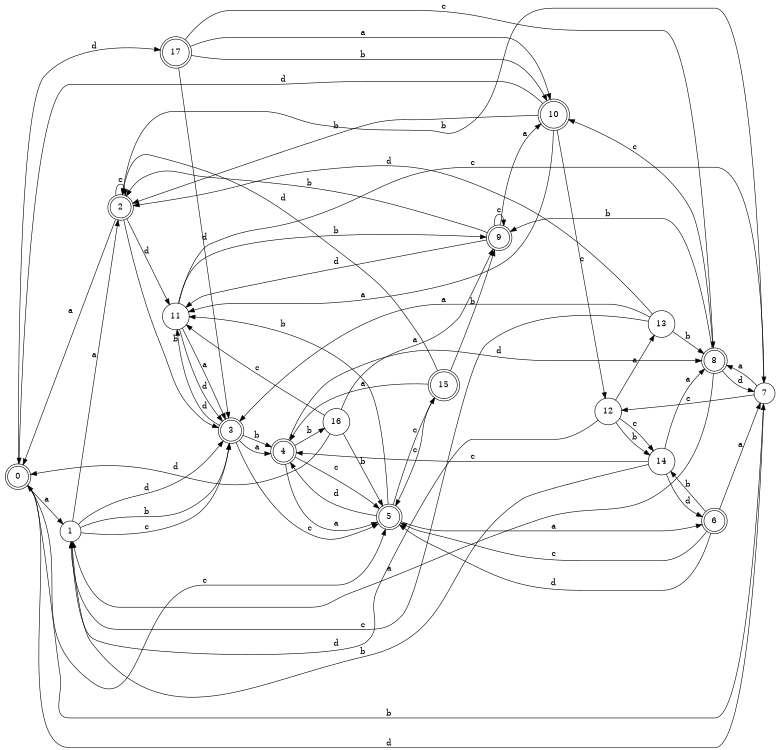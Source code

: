 digraph n15_1 {
__start0 [label="" shape="none"];

rankdir=LR;
size="8,5";

s0 [style="rounded,filled", color="black", fillcolor="white" shape="doublecircle", label="0"];
s1 [style="filled", color="black", fillcolor="white" shape="circle", label="1"];
s2 [style="rounded,filled", color="black", fillcolor="white" shape="doublecircle", label="2"];
s3 [style="rounded,filled", color="black", fillcolor="white" shape="doublecircle", label="3"];
s4 [style="rounded,filled", color="black", fillcolor="white" shape="doublecircle", label="4"];
s5 [style="rounded,filled", color="black", fillcolor="white" shape="doublecircle", label="5"];
s6 [style="rounded,filled", color="black", fillcolor="white" shape="doublecircle", label="6"];
s7 [style="filled", color="black", fillcolor="white" shape="circle", label="7"];
s8 [style="rounded,filled", color="black", fillcolor="white" shape="doublecircle", label="8"];
s9 [style="rounded,filled", color="black", fillcolor="white" shape="doublecircle", label="9"];
s10 [style="rounded,filled", color="black", fillcolor="white" shape="doublecircle", label="10"];
s11 [style="filled", color="black", fillcolor="white" shape="circle", label="11"];
s12 [style="filled", color="black", fillcolor="white" shape="circle", label="12"];
s13 [style="filled", color="black", fillcolor="white" shape="circle", label="13"];
s14 [style="filled", color="black", fillcolor="white" shape="circle", label="14"];
s15 [style="rounded,filled", color="black", fillcolor="white" shape="doublecircle", label="15"];
s16 [style="filled", color="black", fillcolor="white" shape="circle", label="16"];
s17 [style="rounded,filled", color="black", fillcolor="white" shape="doublecircle", label="17"];
s0 -> s1 [label="a"];
s0 -> s7 [label="b"];
s0 -> s5 [label="c"];
s0 -> s17 [label="d"];
s1 -> s2 [label="a"];
s1 -> s3 [label="b"];
s1 -> s3 [label="c"];
s1 -> s3 [label="d"];
s2 -> s0 [label="a"];
s2 -> s3 [label="b"];
s2 -> s2 [label="c"];
s2 -> s11 [label="d"];
s3 -> s4 [label="a"];
s3 -> s4 [label="b"];
s3 -> s5 [label="c"];
s3 -> s11 [label="d"];
s4 -> s5 [label="a"];
s4 -> s16 [label="b"];
s4 -> s5 [label="c"];
s4 -> s8 [label="d"];
s5 -> s6 [label="a"];
s5 -> s11 [label="b"];
s5 -> s15 [label="c"];
s5 -> s4 [label="d"];
s6 -> s7 [label="a"];
s6 -> s14 [label="b"];
s6 -> s5 [label="c"];
s6 -> s5 [label="d"];
s7 -> s8 [label="a"];
s7 -> s2 [label="b"];
s7 -> s12 [label="c"];
s7 -> s0 [label="d"];
s8 -> s1 [label="a"];
s8 -> s9 [label="b"];
s8 -> s10 [label="c"];
s8 -> s7 [label="d"];
s9 -> s10 [label="a"];
s9 -> s2 [label="b"];
s9 -> s9 [label="c"];
s9 -> s11 [label="d"];
s10 -> s11 [label="a"];
s10 -> s2 [label="b"];
s10 -> s12 [label="c"];
s10 -> s0 [label="d"];
s11 -> s3 [label="a"];
s11 -> s9 [label="b"];
s11 -> s7 [label="c"];
s11 -> s3 [label="d"];
s12 -> s13 [label="a"];
s12 -> s14 [label="b"];
s12 -> s14 [label="c"];
s12 -> s1 [label="d"];
s13 -> s3 [label="a"];
s13 -> s8 [label="b"];
s13 -> s1 [label="c"];
s13 -> s2 [label="d"];
s14 -> s8 [label="a"];
s14 -> s1 [label="b"];
s14 -> s4 [label="c"];
s14 -> s6 [label="d"];
s15 -> s4 [label="a"];
s15 -> s9 [label="b"];
s15 -> s5 [label="c"];
s15 -> s2 [label="d"];
s16 -> s9 [label="a"];
s16 -> s5 [label="b"];
s16 -> s11 [label="c"];
s16 -> s0 [label="d"];
s17 -> s10 [label="a"];
s17 -> s10 [label="b"];
s17 -> s8 [label="c"];
s17 -> s3 [label="d"];

}